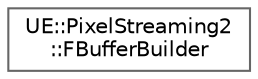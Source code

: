 digraph "Graphical Class Hierarchy"
{
 // INTERACTIVE_SVG=YES
 // LATEX_PDF_SIZE
  bgcolor="transparent";
  edge [fontname=Helvetica,fontsize=10,labelfontname=Helvetica,labelfontsize=10];
  node [fontname=Helvetica,fontsize=10,shape=box,height=0.2,width=0.4];
  rankdir="LR";
  Node0 [id="Node000000",label="UE::PixelStreaming2\l::FBufferBuilder",height=0.2,width=0.4,color="grey40", fillcolor="white", style="filled",URL="$d7/d10/structUE_1_1PixelStreaming2_1_1FBufferBuilder.html",tooltip=" "];
}
